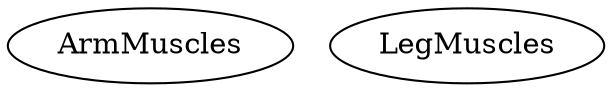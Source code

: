 /* Created by mdot for Matlab */
digraph m2html {

  ArmMuscles [URL="ArmMuscles.html"];
  LegMuscles [URL="LegMuscles.html"];
}